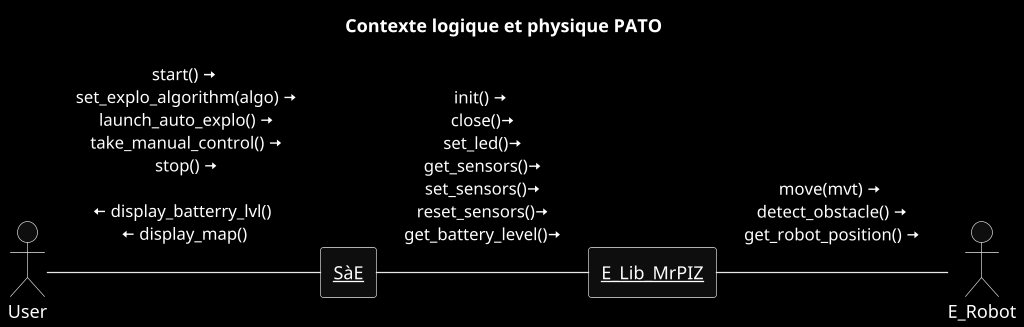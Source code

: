@startuml
title Contexte logique et physique PATO
skinparam shadowing false
skinparam monochrome reverse
scale 1024*768
actor User as U
actor E_Robot as P

rectangle "<u>SàE</u>" as S{
}
rectangle "<u>E_Lib_MrPIZ</u>" as L{
}


U -right- S : start() <&arrow-right>\n set_explo_algorithm(algo) <&arrow-right>\n launch_auto_explo() <&arrow-right>\n take_manual_control() <&arrow-right>\n stop() <&arrow-right>\n \n<&arrow-left> display_batterry_lvl() \n <&arrow-left> display_map() \n
S-right-L : init() <&arrow-right> \n close()<&arrow-right> \n set_led()<&arrow-right> \n get_sensors()<&arrow-right> \n set_sensors()<&arrow-right> \n reset_sensors()<&arrow-right> \n get_battery_level()<&arrow-right> \n
L-right-P : move(mvt) <&arrow-right> \n detect_obstacle() <&arrow-right> \n get_robot_position() <&arrow-right> \n
@enduml